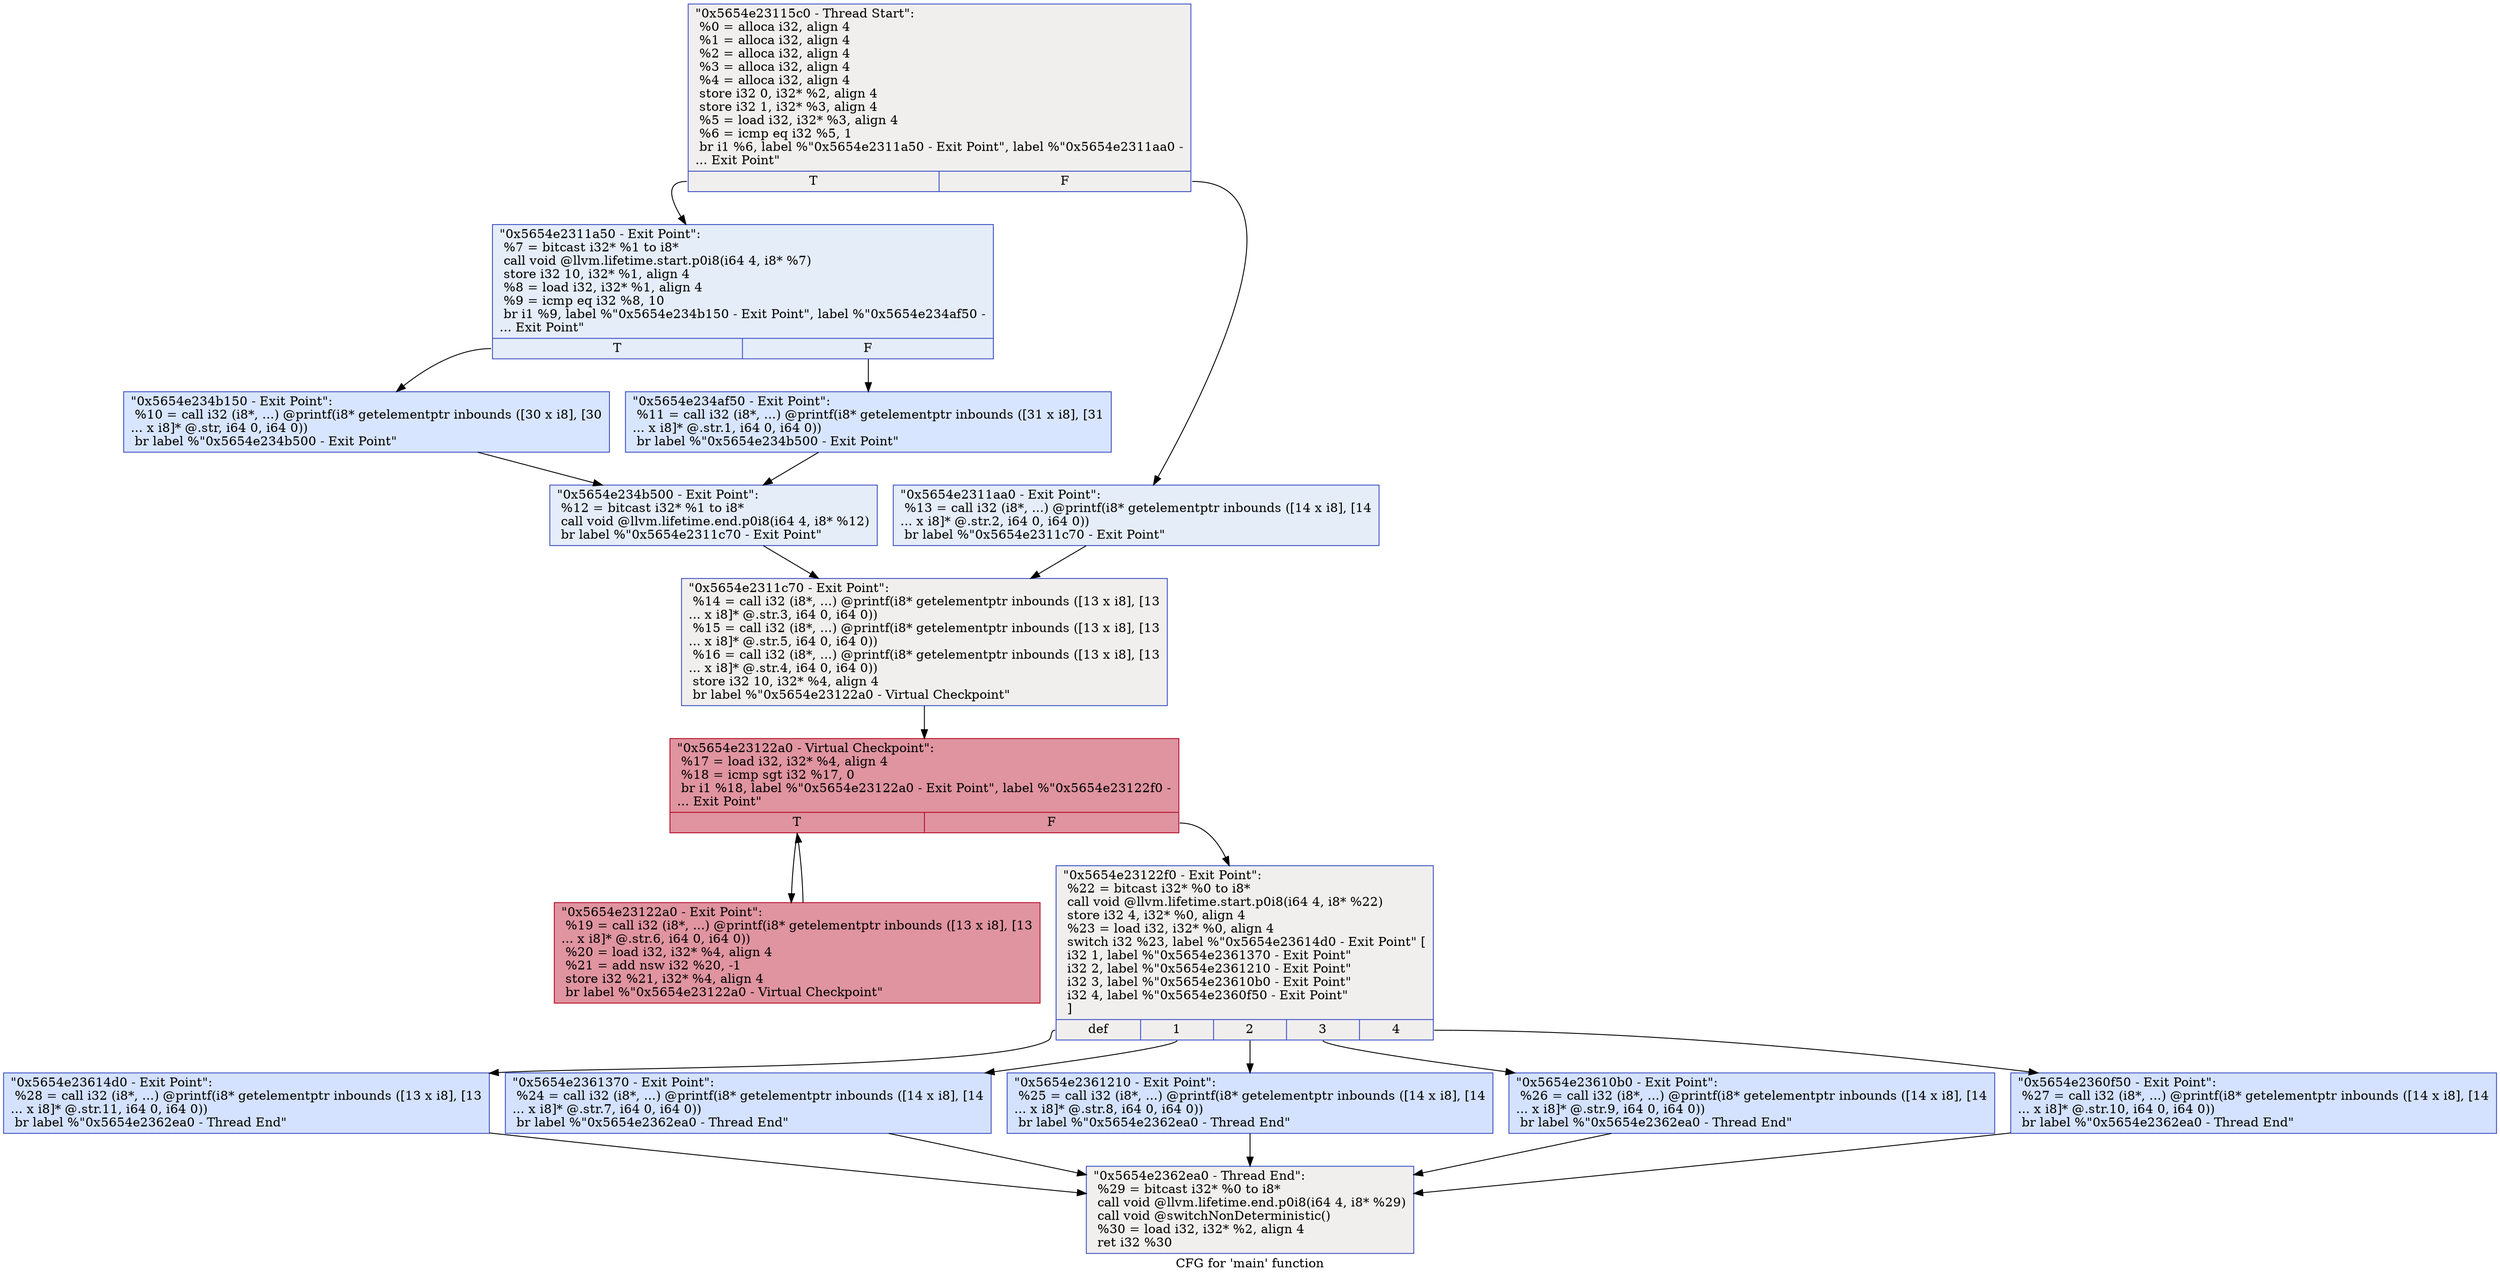 digraph "CFG for 'main' function" {
	label="CFG for 'main' function";

	Node0x5654e23115c0 [shape=record,color="#3d50c3ff", style=filled, fillcolor="#e0dbd870",label="{\"0x5654e23115c0 - Thread Start\":\l  %0 = alloca i32, align 4\l  %1 = alloca i32, align 4\l  %2 = alloca i32, align 4\l  %3 = alloca i32, align 4\l  %4 = alloca i32, align 4\l  store i32 0, i32* %2, align 4\l  store i32 1, i32* %3, align 4\l  %5 = load i32, i32* %3, align 4\l  %6 = icmp eq i32 %5, 1\l  br i1 %6, label %\"0x5654e2311a50 - Exit Point\", label %\"0x5654e2311aa0 -\l... Exit Point\"\l|{<s0>T|<s1>F}}"];
	Node0x5654e23115c0:s0 -> Node0x5654e2311a50;
	Node0x5654e23115c0:s1 -> Node0x5654e2311aa0;
	Node0x5654e2311a50 [shape=record,color="#3d50c3ff", style=filled, fillcolor="#c5d6f270",label="{\"0x5654e2311a50 - Exit Point\":                    \l  %7 = bitcast i32* %1 to i8*\l  call void @llvm.lifetime.start.p0i8(i64 4, i8* %7)\l  store i32 10, i32* %1, align 4\l  %8 = load i32, i32* %1, align 4\l  %9 = icmp eq i32 %8, 10\l  br i1 %9, label %\"0x5654e234b150 - Exit Point\", label %\"0x5654e234af50 -\l... Exit Point\"\l|{<s0>T|<s1>F}}"];
	Node0x5654e2311a50:s0 -> Node0x5654e234b150;
	Node0x5654e2311a50:s1 -> Node0x5654e234af50;
	Node0x5654e234b150 [shape=record,color="#3d50c3ff", style=filled, fillcolor="#a7c5fe70",label="{\"0x5654e234b150 - Exit Point\":                    \l  %10 = call i32 (i8*, ...) @printf(i8* getelementptr inbounds ([30 x i8], [30\l... x i8]* @.str, i64 0, i64 0))\l  br label %\"0x5654e234b500 - Exit Point\"\l}"];
	Node0x5654e234b150 -> Node0x5654e234b500;
	Node0x5654e234af50 [shape=record,color="#3d50c3ff", style=filled, fillcolor="#a7c5fe70",label="{\"0x5654e234af50 - Exit Point\":                    \l  %11 = call i32 (i8*, ...) @printf(i8* getelementptr inbounds ([31 x i8], [31\l... x i8]* @.str.1, i64 0, i64 0))\l  br label %\"0x5654e234b500 - Exit Point\"\l}"];
	Node0x5654e234af50 -> Node0x5654e234b500;
	Node0x5654e234b500 [shape=record,color="#3d50c3ff", style=filled, fillcolor="#c5d6f270",label="{\"0x5654e234b500 - Exit Point\":                    \l  %12 = bitcast i32* %1 to i8*\l  call void @llvm.lifetime.end.p0i8(i64 4, i8* %12)\l  br label %\"0x5654e2311c70 - Exit Point\"\l}"];
	Node0x5654e234b500 -> Node0x5654e2311c70;
	Node0x5654e2311aa0 [shape=record,color="#3d50c3ff", style=filled, fillcolor="#c5d6f270",label="{\"0x5654e2311aa0 - Exit Point\":                    \l  %13 = call i32 (i8*, ...) @printf(i8* getelementptr inbounds ([14 x i8], [14\l... x i8]* @.str.2, i64 0, i64 0))\l  br label %\"0x5654e2311c70 - Exit Point\"\l}"];
	Node0x5654e2311aa0 -> Node0x5654e2311c70;
	Node0x5654e2311c70 [shape=record,color="#3d50c3ff", style=filled, fillcolor="#e0dbd870",label="{\"0x5654e2311c70 - Exit Point\":                    \l  %14 = call i32 (i8*, ...) @printf(i8* getelementptr inbounds ([13 x i8], [13\l... x i8]* @.str.3, i64 0, i64 0))\l  %15 = call i32 (i8*, ...) @printf(i8* getelementptr inbounds ([13 x i8], [13\l... x i8]* @.str.5, i64 0, i64 0))\l  %16 = call i32 (i8*, ...) @printf(i8* getelementptr inbounds ([13 x i8], [13\l... x i8]* @.str.4, i64 0, i64 0))\l  store i32 10, i32* %4, align 4\l  br label %\"0x5654e23122a0 - Virtual Checkpoint\"\l}"];
	Node0x5654e2311c70 -> Node0x5654e23120e0;
	Node0x5654e23120e0 [shape=record,color="#b70d28ff", style=filled, fillcolor="#b70d2870",label="{\"0x5654e23122a0 - Virtual Checkpoint\":            \l  %17 = load i32, i32* %4, align 4\l  %18 = icmp sgt i32 %17, 0\l  br i1 %18, label %\"0x5654e23122a0 - Exit Point\", label %\"0x5654e23122f0 -\l... Exit Point\"\l|{<s0>T|<s1>F}}"];
	Node0x5654e23120e0:s0 -> Node0x5654e23122a0;
	Node0x5654e23120e0:s1 -> Node0x5654e23122f0;
	Node0x5654e23122a0 [shape=record,color="#b70d28ff", style=filled, fillcolor="#b70d2870",label="{\"0x5654e23122a0 - Exit Point\":                    \l  %19 = call i32 (i8*, ...) @printf(i8* getelementptr inbounds ([13 x i8], [13\l... x i8]* @.str.6, i64 0, i64 0))\l  %20 = load i32, i32* %4, align 4\l  %21 = add nsw i32 %20, -1\l  store i32 %21, i32* %4, align 4\l  br label %\"0x5654e23122a0 - Virtual Checkpoint\"\l}"];
	Node0x5654e23122a0 -> Node0x5654e23120e0;
	Node0x5654e23122f0 [shape=record,color="#3d50c3ff", style=filled, fillcolor="#e0dbd870",label="{\"0x5654e23122f0 - Exit Point\":                    \l  %22 = bitcast i32* %0 to i8*\l  call void @llvm.lifetime.start.p0i8(i64 4, i8* %22)\l  store i32 4, i32* %0, align 4\l  %23 = load i32, i32* %0, align 4\l  switch i32 %23, label %\"0x5654e23614d0 - Exit Point\" [\l    i32 1, label %\"0x5654e2361370 - Exit Point\"\l    i32 2, label %\"0x5654e2361210 - Exit Point\"\l    i32 3, label %\"0x5654e23610b0 - Exit Point\"\l    i32 4, label %\"0x5654e2360f50 - Exit Point\"\l  ]\l|{<s0>def|<s1>1|<s2>2|<s3>3|<s4>4}}"];
	Node0x5654e23122f0:s0 -> Node0x5654e23614d0;
	Node0x5654e23122f0:s1 -> Node0x5654e2361370;
	Node0x5654e23122f0:s2 -> Node0x5654e2361210;
	Node0x5654e23122f0:s3 -> Node0x5654e23610b0;
	Node0x5654e23122f0:s4 -> Node0x5654e2360f50;
	Node0x5654e2361370 [shape=record,color="#3d50c3ff", style=filled, fillcolor="#9ebeff70",label="{\"0x5654e2361370 - Exit Point\":                    \l  %24 = call i32 (i8*, ...) @printf(i8* getelementptr inbounds ([14 x i8], [14\l... x i8]* @.str.7, i64 0, i64 0))\l  br label %\"0x5654e2362ea0 - Thread End\"\l}"];
	Node0x5654e2361370 -> Node0x5654e2362ea0;
	Node0x5654e2361210 [shape=record,color="#3d50c3ff", style=filled, fillcolor="#9ebeff70",label="{\"0x5654e2361210 - Exit Point\":                    \l  %25 = call i32 (i8*, ...) @printf(i8* getelementptr inbounds ([14 x i8], [14\l... x i8]* @.str.8, i64 0, i64 0))\l  br label %\"0x5654e2362ea0 - Thread End\"\l}"];
	Node0x5654e2361210 -> Node0x5654e2362ea0;
	Node0x5654e23610b0 [shape=record,color="#3d50c3ff", style=filled, fillcolor="#9ebeff70",label="{\"0x5654e23610b0 - Exit Point\":                    \l  %26 = call i32 (i8*, ...) @printf(i8* getelementptr inbounds ([14 x i8], [14\l... x i8]* @.str.9, i64 0, i64 0))\l  br label %\"0x5654e2362ea0 - Thread End\"\l}"];
	Node0x5654e23610b0 -> Node0x5654e2362ea0;
	Node0x5654e2360f50 [shape=record,color="#3d50c3ff", style=filled, fillcolor="#9ebeff70",label="{\"0x5654e2360f50 - Exit Point\":                    \l  %27 = call i32 (i8*, ...) @printf(i8* getelementptr inbounds ([14 x i8], [14\l... x i8]* @.str.10, i64 0, i64 0))\l  br label %\"0x5654e2362ea0 - Thread End\"\l}"];
	Node0x5654e2360f50 -> Node0x5654e2362ea0;
	Node0x5654e23614d0 [shape=record,color="#3d50c3ff", style=filled, fillcolor="#9ebeff70",label="{\"0x5654e23614d0 - Exit Point\":                    \l  %28 = call i32 (i8*, ...) @printf(i8* getelementptr inbounds ([13 x i8], [13\l... x i8]* @.str.11, i64 0, i64 0))\l  br label %\"0x5654e2362ea0 - Thread End\"\l}"];
	Node0x5654e23614d0 -> Node0x5654e2362ea0;
	Node0x5654e2362ea0 [shape=record,color="#3d50c3ff", style=filled, fillcolor="#e0dbd870",label="{\"0x5654e2362ea0 - Thread End\":                    \l  %29 = bitcast i32* %0 to i8*\l  call void @llvm.lifetime.end.p0i8(i64 4, i8* %29)\l  call void @switchNonDeterministic()\l  %30 = load i32, i32* %2, align 4\l  ret i32 %30\l}"];
}
